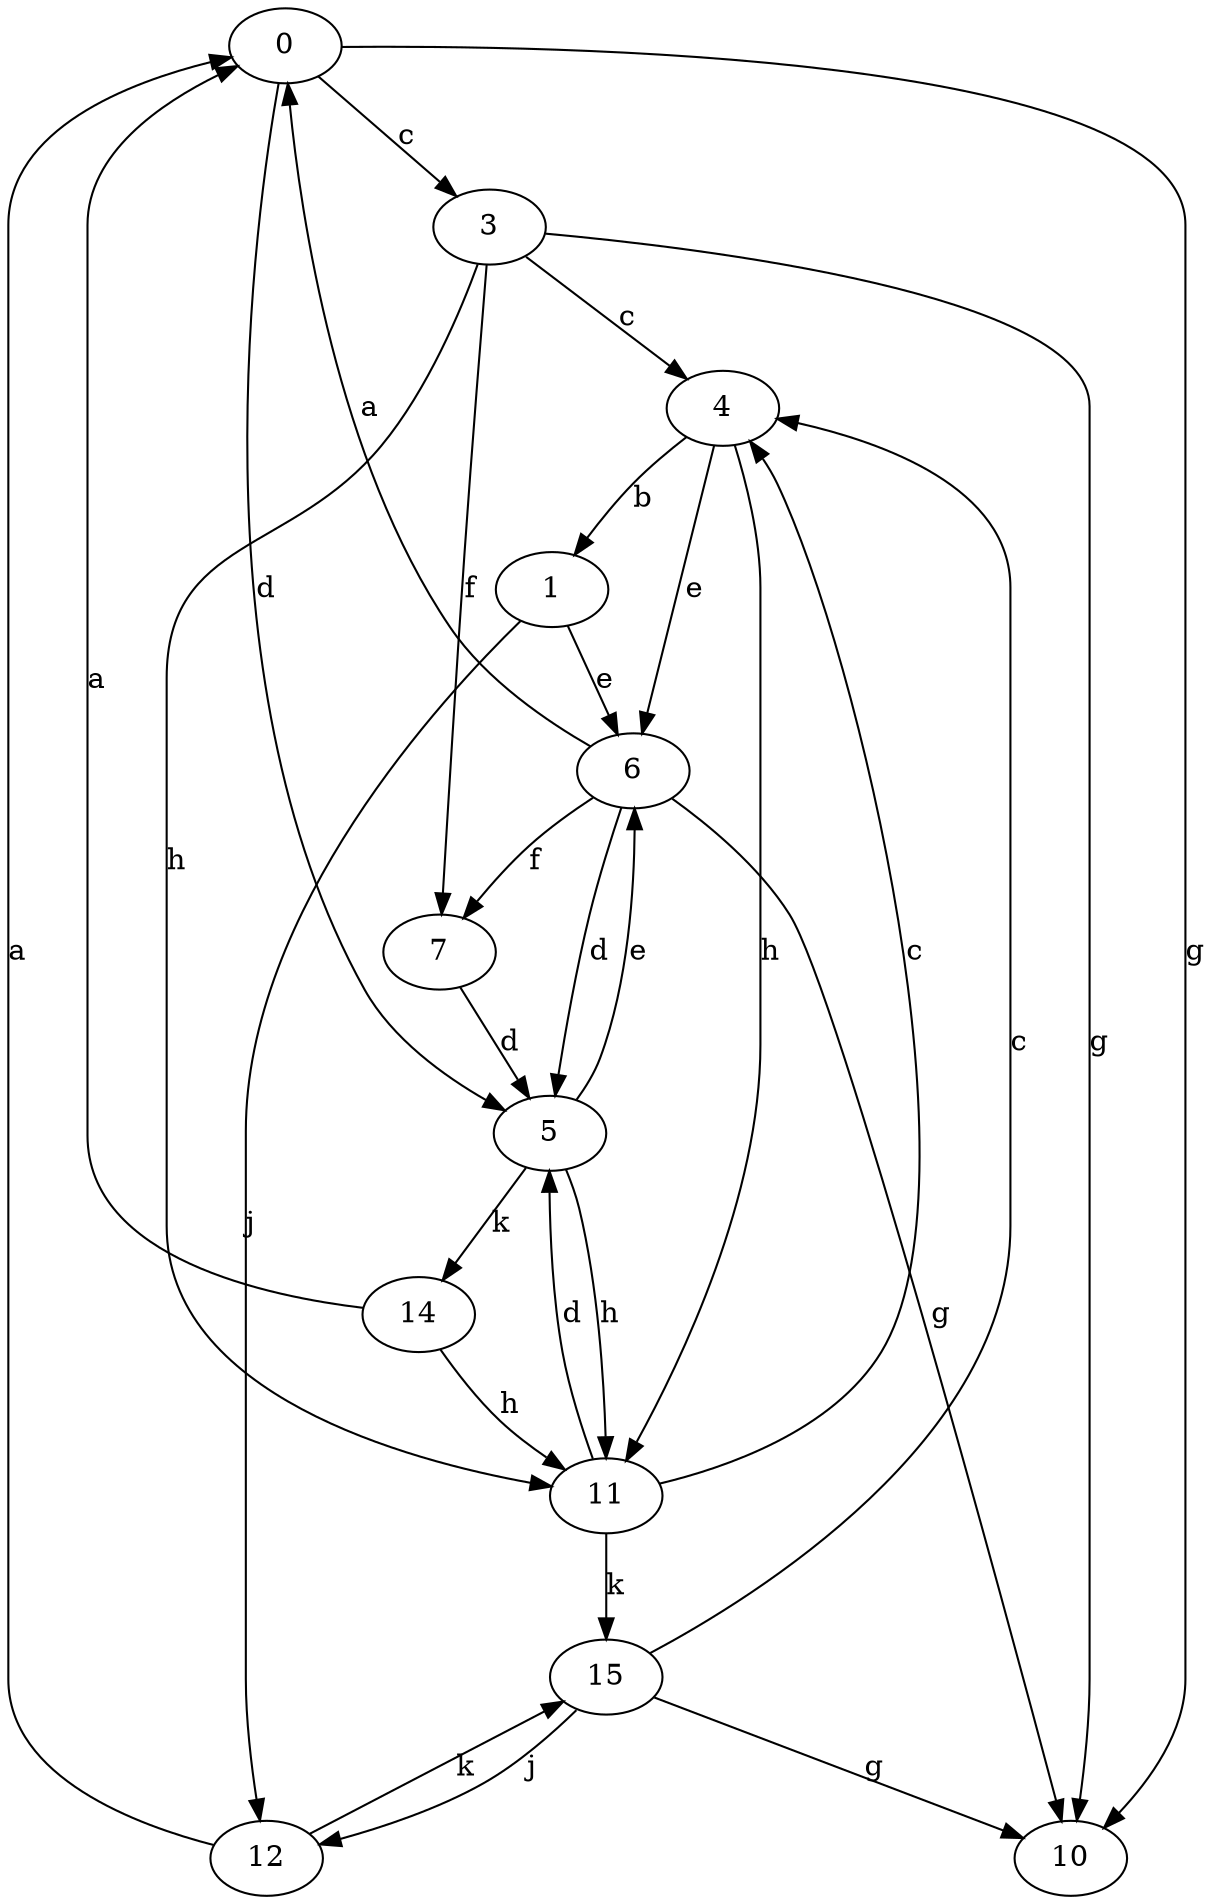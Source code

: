 strict digraph  {
0;
1;
3;
4;
5;
6;
7;
10;
11;
12;
14;
15;
0 -> 3  [label=c];
0 -> 5  [label=d];
0 -> 10  [label=g];
1 -> 6  [label=e];
1 -> 12  [label=j];
3 -> 4  [label=c];
3 -> 7  [label=f];
3 -> 10  [label=g];
3 -> 11  [label=h];
4 -> 1  [label=b];
4 -> 6  [label=e];
4 -> 11  [label=h];
5 -> 6  [label=e];
5 -> 11  [label=h];
5 -> 14  [label=k];
6 -> 0  [label=a];
6 -> 5  [label=d];
6 -> 7  [label=f];
6 -> 10  [label=g];
7 -> 5  [label=d];
11 -> 4  [label=c];
11 -> 5  [label=d];
11 -> 15  [label=k];
12 -> 0  [label=a];
12 -> 15  [label=k];
14 -> 0  [label=a];
14 -> 11  [label=h];
15 -> 4  [label=c];
15 -> 10  [label=g];
15 -> 12  [label=j];
}
